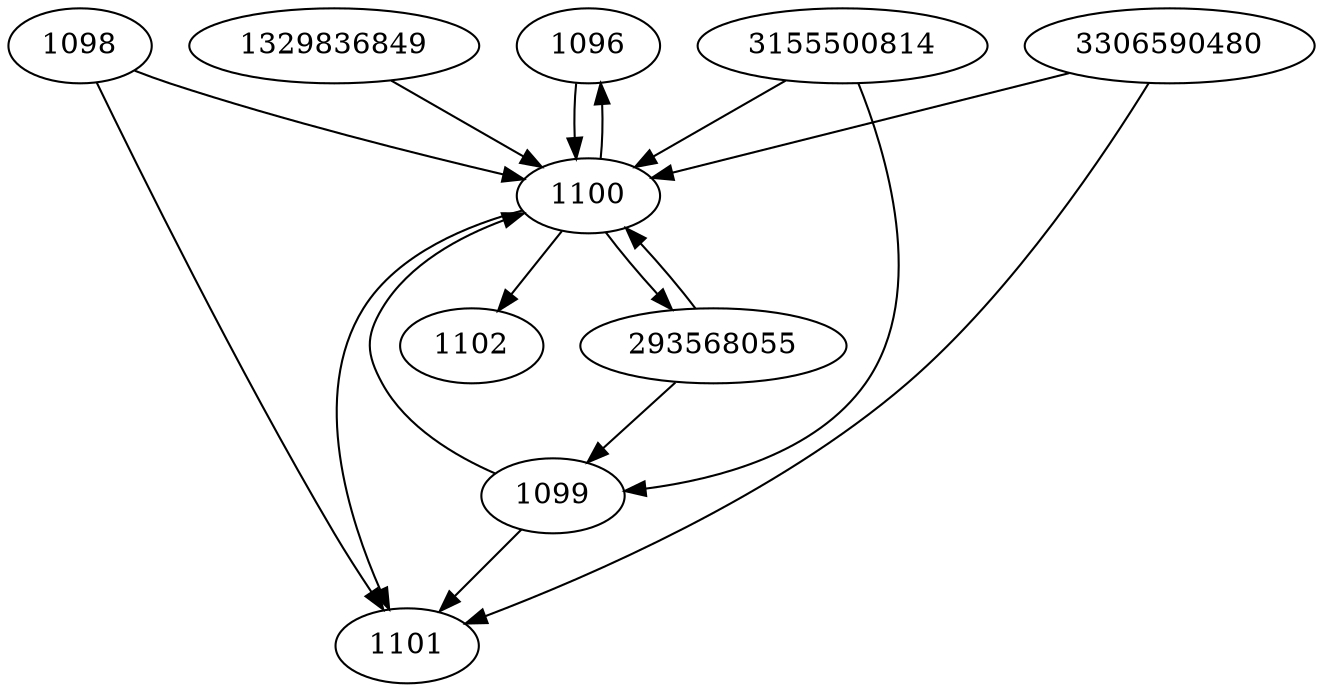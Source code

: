 strict digraph  {
1096;
1098;
1099;
1100;
1101;
3155500814;
1102;
3306590480;
1329836849;
293568055;
1096 -> 1100;
1098 -> 1100;
1098 -> 1101;
1099 -> 1101;
1099 -> 1100;
1100 -> 1102;
1100 -> 293568055;
1100 -> 1101;
1100 -> 1096;
3155500814 -> 1099;
3155500814 -> 1100;
3306590480 -> 1100;
3306590480 -> 1101;
1329836849 -> 1100;
293568055 -> 1100;
293568055 -> 1099;
}

